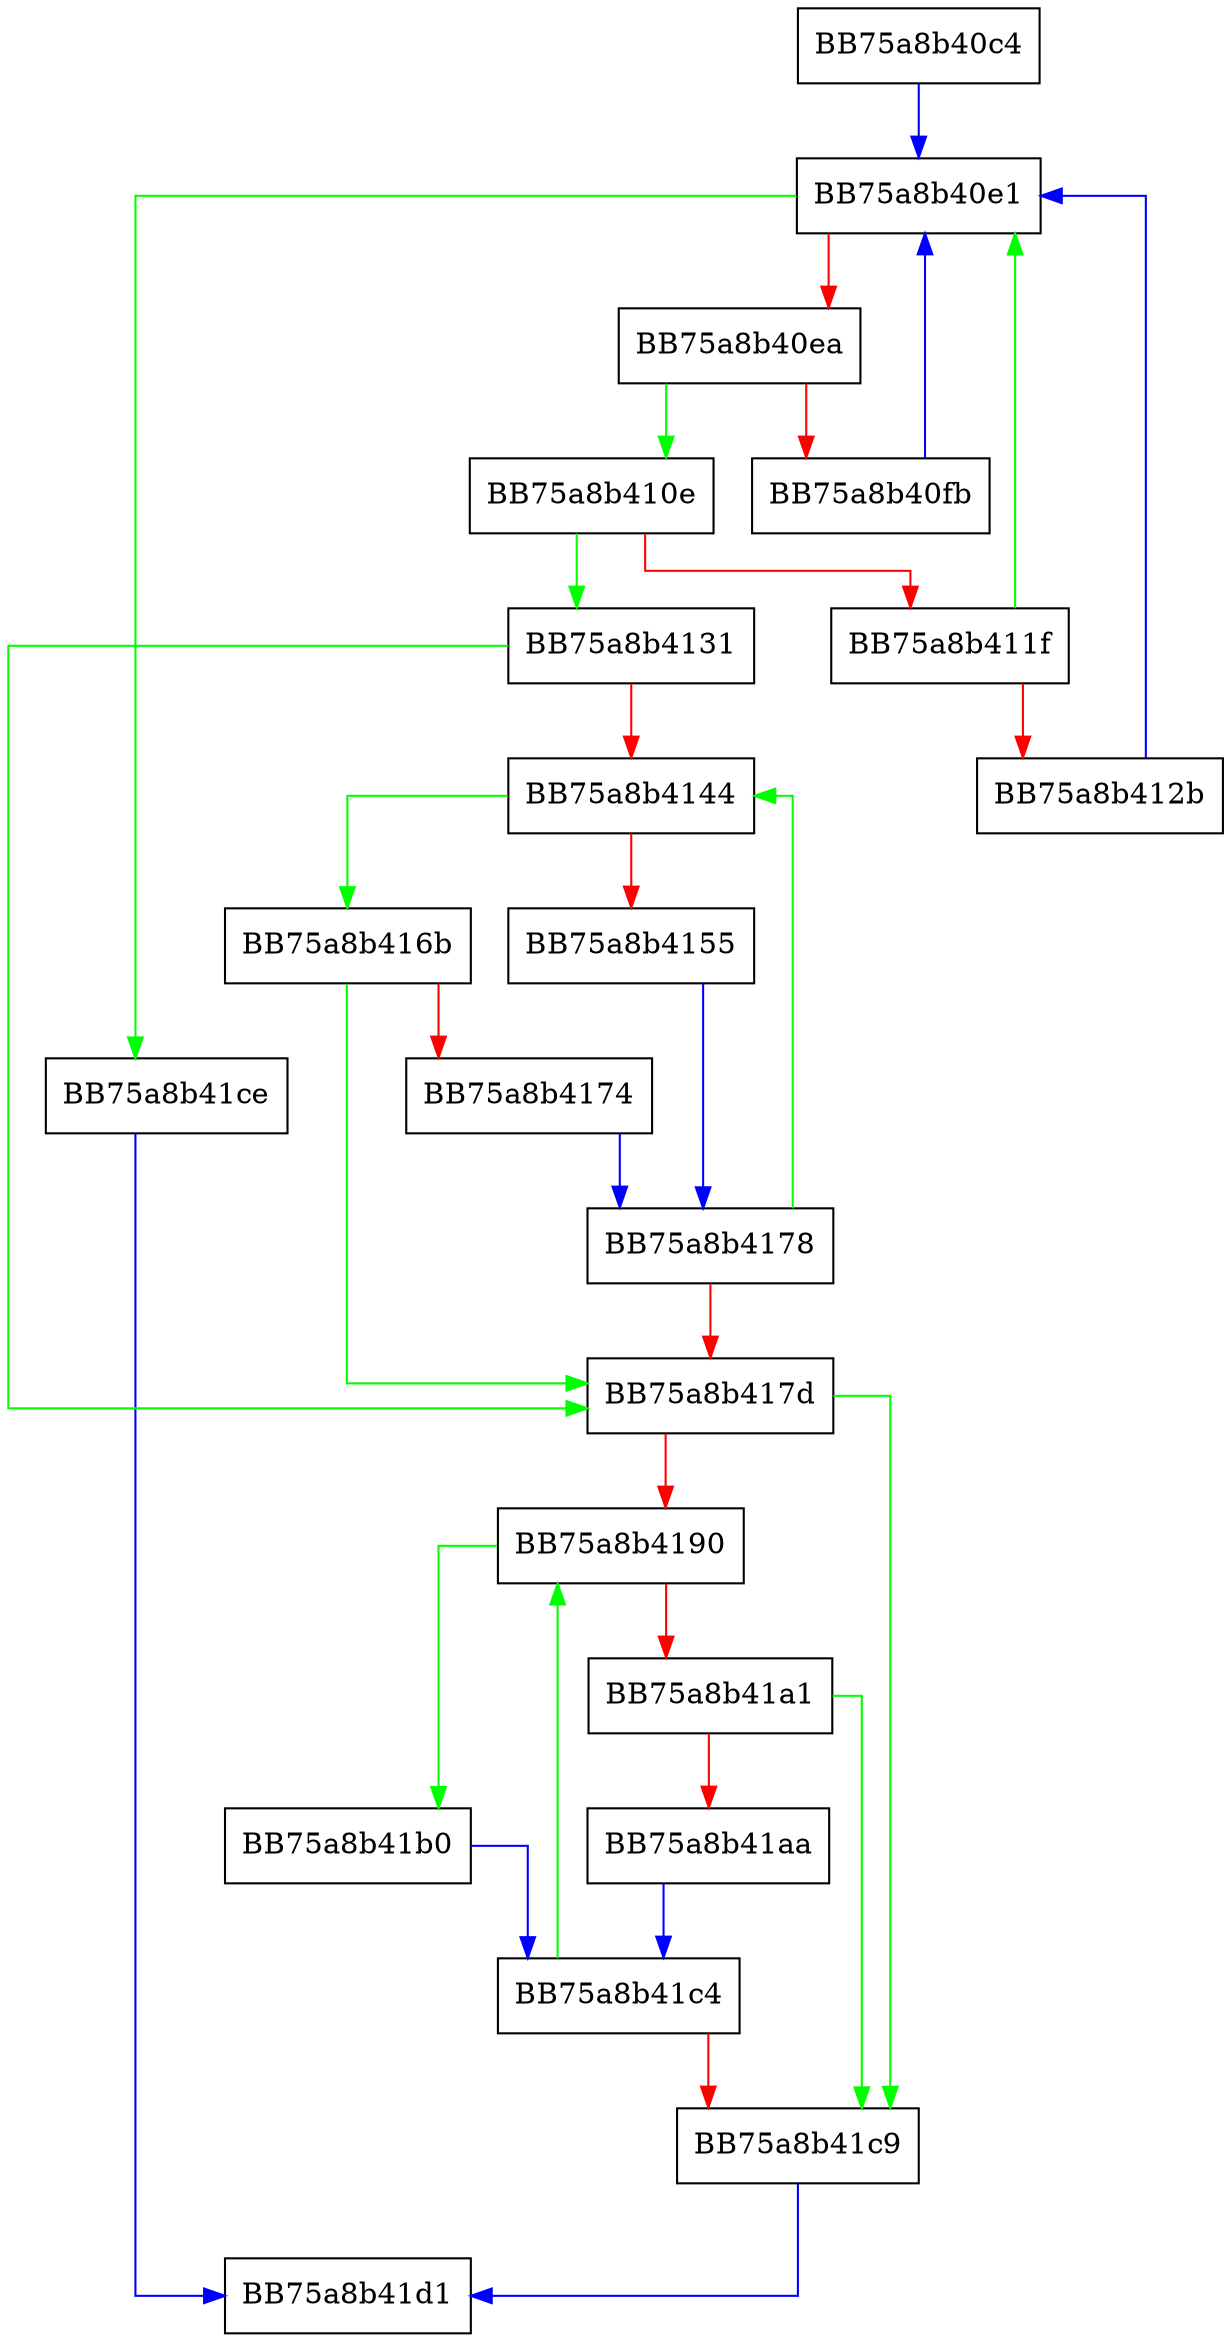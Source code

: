 digraph FUN_75a8b40c4 {
  node [shape="box"];
  graph [splines=ortho];
  BB75a8b40c4 -> BB75a8b40e1 [color="blue"];
  BB75a8b40e1 -> BB75a8b41ce [color="green"];
  BB75a8b40e1 -> BB75a8b40ea [color="red"];
  BB75a8b40ea -> BB75a8b410e [color="green"];
  BB75a8b40ea -> BB75a8b40fb [color="red"];
  BB75a8b40fb -> BB75a8b40e1 [color="blue"];
  BB75a8b410e -> BB75a8b4131 [color="green"];
  BB75a8b410e -> BB75a8b411f [color="red"];
  BB75a8b411f -> BB75a8b40e1 [color="green"];
  BB75a8b411f -> BB75a8b412b [color="red"];
  BB75a8b412b -> BB75a8b40e1 [color="blue"];
  BB75a8b4131 -> BB75a8b417d [color="green"];
  BB75a8b4131 -> BB75a8b4144 [color="red"];
  BB75a8b4144 -> BB75a8b416b [color="green"];
  BB75a8b4144 -> BB75a8b4155 [color="red"];
  BB75a8b4155 -> BB75a8b4178 [color="blue"];
  BB75a8b416b -> BB75a8b417d [color="green"];
  BB75a8b416b -> BB75a8b4174 [color="red"];
  BB75a8b4174 -> BB75a8b4178 [color="blue"];
  BB75a8b4178 -> BB75a8b4144 [color="green"];
  BB75a8b4178 -> BB75a8b417d [color="red"];
  BB75a8b417d -> BB75a8b41c9 [color="green"];
  BB75a8b417d -> BB75a8b4190 [color="red"];
  BB75a8b4190 -> BB75a8b41b0 [color="green"];
  BB75a8b4190 -> BB75a8b41a1 [color="red"];
  BB75a8b41a1 -> BB75a8b41c9 [color="green"];
  BB75a8b41a1 -> BB75a8b41aa [color="red"];
  BB75a8b41aa -> BB75a8b41c4 [color="blue"];
  BB75a8b41b0 -> BB75a8b41c4 [color="blue"];
  BB75a8b41c4 -> BB75a8b4190 [color="green"];
  BB75a8b41c4 -> BB75a8b41c9 [color="red"];
  BB75a8b41c9 -> BB75a8b41d1 [color="blue"];
  BB75a8b41ce -> BB75a8b41d1 [color="blue"];
}